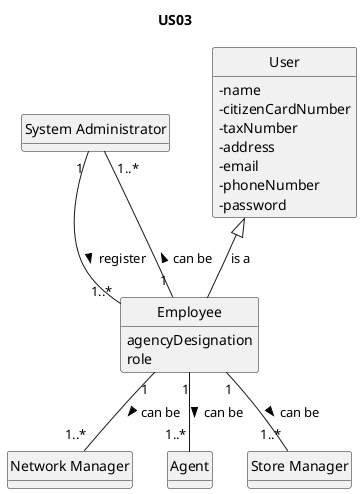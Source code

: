 @startuml
skinparam monochrome true
skinparam packageStyle rectangle
skinparam shadowing false

'left to right direction

skinparam classAttributeIconSize 0

hide circle
hide methods

title US03



class "System Administrator" as SA {

}

class Employee {
   agencyDesignation
    role
}

class User {
    - name
    - citizenCardNumber
    - taxNumber
    - address
    - email
    - phoneNumber
    -password
}

class "Network Manager" as NM {
}

class Agent {
}

class "Store Manager" as SM {
}


.SA "      1" -- "1..*" .Employee : register >
.User <|-- .Employee : is a
.Employee "         1" -- "  1..*" .SA : can be >
.Employee "1" -- "1..*" .Agent : can be >
.Employee "1"-- "1..*" .SM : can be >
.Employee "1" -- "1..*" .NM : can be >
@enduml